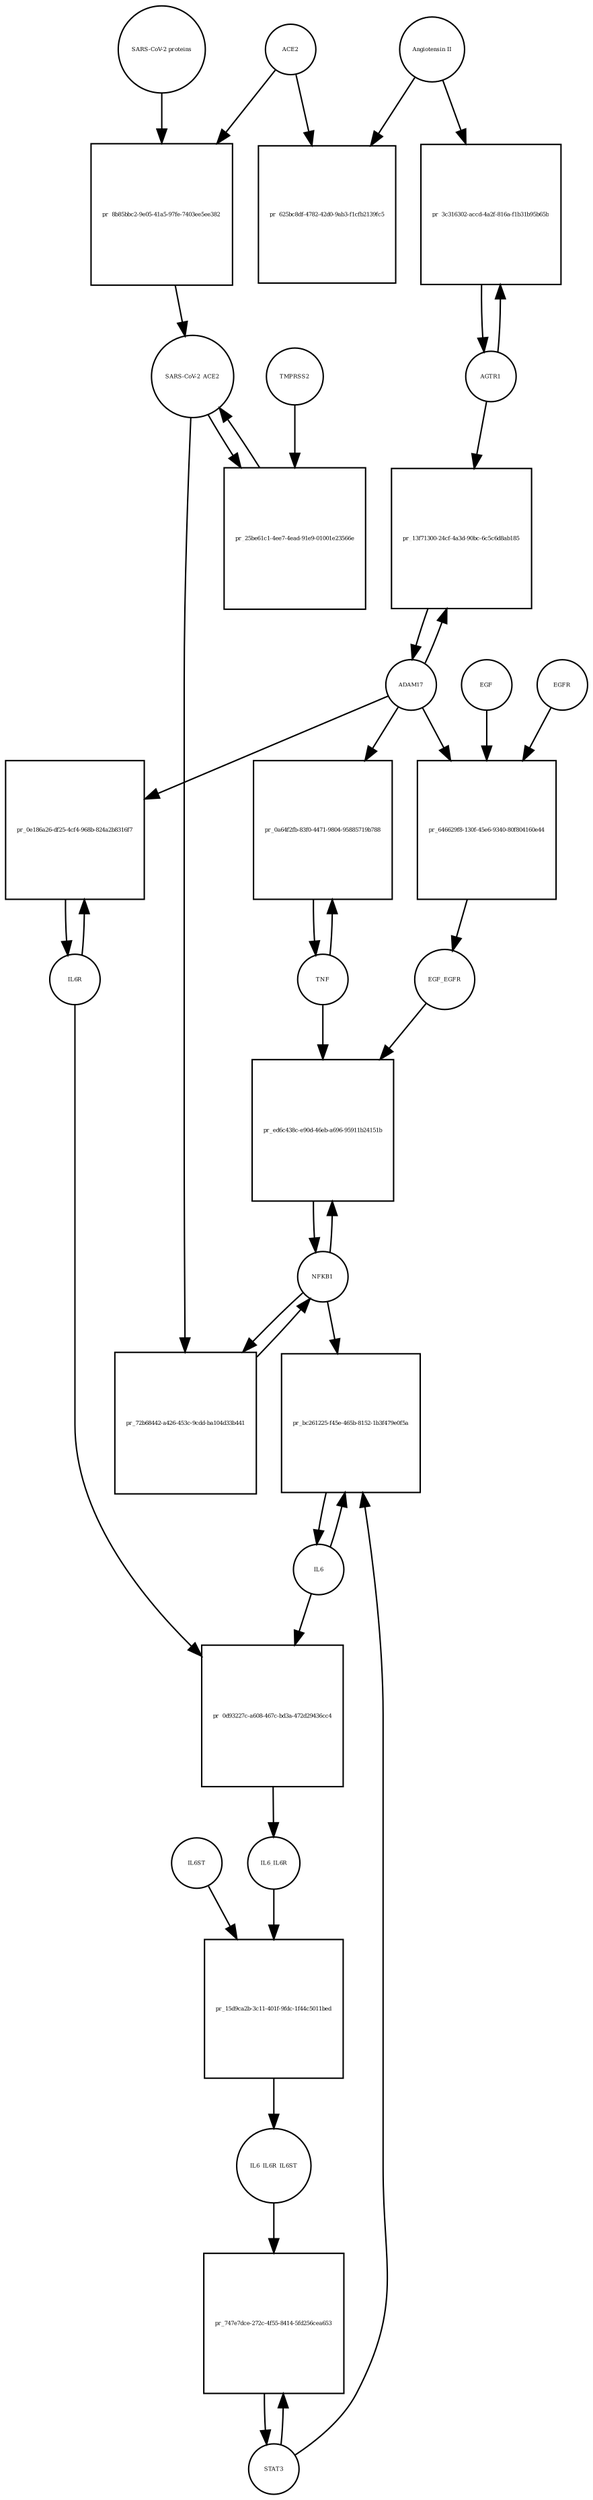 strict digraph  {
"Angiotensin II" [annotation="", bipartite=0, cls="simple chemical", fontsize=4, label="Angiotensin II", shape=circle];
"pr_625bc8df-4782-42d0-9ab3-f1cfb2139fc5" [annotation="", bipartite=1, cls=process, fontsize=4, label="pr_625bc8df-4782-42d0-9ab3-f1cfb2139fc5", shape=square];
ACE2 [annotation="", bipartite=0, cls=macromolecule, fontsize=4, label=ACE2, shape=circle];
"pr_8b85bbc2-9e05-41a5-97fe-7403ee5ee382" [annotation="", bipartite=1, cls=process, fontsize=4, label="pr_8b85bbc2-9e05-41a5-97fe-7403ee5ee382", shape=square];
"SARS-CoV-2_ACE2" [annotation="", bipartite=0, cls=complex, fontsize=4, label="SARS-CoV-2_ACE2", shape=circle];
"SARS-CoV-2 proteins" [annotation="", bipartite=0, cls=macromolecule, fontsize=4, label="SARS-CoV-2 proteins", shape=circle];
"pr_25be61c1-4ee7-4ead-91e9-01001e23566e" [annotation="", bipartite=1, cls=process, fontsize=4, label="pr_25be61c1-4ee7-4ead-91e9-01001e23566e", shape=square];
TMPRSS2 [annotation="", bipartite=0, cls=macromolecule, fontsize=4, label=TMPRSS2, shape=circle];
NFKB1 [annotation="", bipartite=0, cls=macromolecule, fontsize=4, label=NFKB1, shape=circle];
"pr_72b68442-a426-453c-9cdd-ba104d33b441" [annotation="", bipartite=1, cls=process, fontsize=4, label="pr_72b68442-a426-453c-9cdd-ba104d33b441", shape=square];
"pr_ed6c438c-e90d-46eb-a696-95911b24151b" [annotation="", bipartite=1, cls=process, fontsize=4, label="pr_ed6c438c-e90d-46eb-a696-95911b24151b", shape=square];
EGF_EGFR [annotation="", bipartite=0, cls=complex, fontsize=4, label=EGF_EGFR, shape=circle];
TNF [annotation="", bipartite=0, cls=macromolecule, fontsize=4, label=TNF, shape=circle];
AGTR1 [annotation="", bipartite=0, cls=macromolecule, fontsize=4, label=AGTR1, shape=circle];
"pr_3c316302-accd-4a2f-816a-f1b31b95b65b" [annotation="", bipartite=1, cls=process, fontsize=4, label="pr_3c316302-accd-4a2f-816a-f1b31b95b65b", shape=square];
ADAM17 [annotation="", bipartite=0, cls=macromolecule, fontsize=4, label=ADAM17, shape=circle];
"pr_13f71300-24cf-4a3d-90bc-6c5c6d8ab185" [annotation="", bipartite=1, cls=process, fontsize=4, label="pr_13f71300-24cf-4a3d-90bc-6c5c6d8ab185", shape=square];
IL6R [annotation="", bipartite=0, cls=macromolecule, fontsize=4, label=IL6R, shape=circle];
"pr_0e186a26-df25-4cf4-968b-824a2b8316f7" [annotation="", bipartite=1, cls=process, fontsize=4, label="pr_0e186a26-df25-4cf4-968b-824a2b8316f7", shape=square];
EGFR [annotation="", bipartite=0, cls=macromolecule, fontsize=4, label=EGFR, shape=circle];
"pr_646629f8-130f-45e6-9340-80f804160e44" [annotation="", bipartite=1, cls=process, fontsize=4, label="pr_646629f8-130f-45e6-9340-80f804160e44", shape=square];
EGF [annotation="", bipartite=0, cls=macromolecule, fontsize=4, label=EGF, shape=circle];
"pr_0a64f2fb-83f0-4471-9804-95885719b788" [annotation="", bipartite=1, cls=process, fontsize=4, label="pr_0a64f2fb-83f0-4471-9804-95885719b788", shape=square];
"pr_0d93227c-a608-467c-bd3a-472d29436cc4" [annotation="", bipartite=1, cls=process, fontsize=4, label="pr_0d93227c-a608-467c-bd3a-472d29436cc4", shape=square];
IL6_IL6R [annotation="", bipartite=0, cls=complex, fontsize=4, label=IL6_IL6R, shape=circle];
IL6 [annotation="", bipartite=0, cls=macromolecule, fontsize=4, label=IL6, shape=circle];
"pr_15d9ca2b-3c11-401f-9fdc-1f44c5011bed" [annotation="", bipartite=1, cls=process, fontsize=4, label="pr_15d9ca2b-3c11-401f-9fdc-1f44c5011bed", shape=square];
IL6_IL6R_IL6ST [annotation="", bipartite=0, cls=complex, fontsize=4, label=IL6_IL6R_IL6ST, shape=circle];
IL6ST [annotation="", bipartite=0, cls=macromolecule, fontsize=4, label=IL6ST, shape=circle];
STAT3 [annotation="", bipartite=0, cls=macromolecule, fontsize=4, label=STAT3, shape=circle];
"pr_747e7dce-272c-4f55-8414-5fd256cea653" [annotation="", bipartite=1, cls=process, fontsize=4, label="pr_747e7dce-272c-4f55-8414-5fd256cea653", shape=square];
"pr_bc261225-f45e-465b-8152-1b3f479e0f5a" [annotation="", bipartite=1, cls=process, fontsize=4, label="pr_bc261225-f45e-465b-8152-1b3f479e0f5a", shape=square];
"Angiotensin II" -> "pr_625bc8df-4782-42d0-9ab3-f1cfb2139fc5"  [annotation="", interaction_type=consumption];
"Angiotensin II" -> "pr_3c316302-accd-4a2f-816a-f1b31b95b65b"  [annotation="", interaction_type=catalysis];
ACE2 -> "pr_625bc8df-4782-42d0-9ab3-f1cfb2139fc5"  [annotation="", interaction_type=catalysis];
ACE2 -> "pr_8b85bbc2-9e05-41a5-97fe-7403ee5ee382"  [annotation="", interaction_type=consumption];
"pr_8b85bbc2-9e05-41a5-97fe-7403ee5ee382" -> "SARS-CoV-2_ACE2"  [annotation="", interaction_type=production];
"SARS-CoV-2_ACE2" -> "pr_25be61c1-4ee7-4ead-91e9-01001e23566e"  [annotation="", interaction_type=consumption];
"SARS-CoV-2_ACE2" -> "pr_72b68442-a426-453c-9cdd-ba104d33b441"  [annotation="", interaction_type=stimulation];
"SARS-CoV-2 proteins" -> "pr_8b85bbc2-9e05-41a5-97fe-7403ee5ee382"  [annotation="", interaction_type=consumption];
"pr_25be61c1-4ee7-4ead-91e9-01001e23566e" -> "SARS-CoV-2_ACE2"  [annotation="", interaction_type=production];
TMPRSS2 -> "pr_25be61c1-4ee7-4ead-91e9-01001e23566e"  [annotation="", interaction_type=consumption];
NFKB1 -> "pr_72b68442-a426-453c-9cdd-ba104d33b441"  [annotation="", interaction_type=consumption];
NFKB1 -> "pr_ed6c438c-e90d-46eb-a696-95911b24151b"  [annotation="", interaction_type=consumption];
NFKB1 -> "pr_bc261225-f45e-465b-8152-1b3f479e0f5a"  [annotation="", interaction_type=stimulation];
"pr_72b68442-a426-453c-9cdd-ba104d33b441" -> NFKB1  [annotation="", interaction_type=production];
"pr_ed6c438c-e90d-46eb-a696-95911b24151b" -> NFKB1  [annotation="", interaction_type=production];
EGF_EGFR -> "pr_ed6c438c-e90d-46eb-a696-95911b24151b"  [annotation="", interaction_type=stimulation];
TNF -> "pr_ed6c438c-e90d-46eb-a696-95911b24151b"  [annotation="", interaction_type=stimulation];
TNF -> "pr_0a64f2fb-83f0-4471-9804-95885719b788"  [annotation="", interaction_type=consumption];
AGTR1 -> "pr_3c316302-accd-4a2f-816a-f1b31b95b65b"  [annotation="", interaction_type=consumption];
AGTR1 -> "pr_13f71300-24cf-4a3d-90bc-6c5c6d8ab185"  [annotation="", interaction_type=catalysis];
"pr_3c316302-accd-4a2f-816a-f1b31b95b65b" -> AGTR1  [annotation="", interaction_type=production];
ADAM17 -> "pr_13f71300-24cf-4a3d-90bc-6c5c6d8ab185"  [annotation="", interaction_type=consumption];
ADAM17 -> "pr_0e186a26-df25-4cf4-968b-824a2b8316f7"  [annotation="", interaction_type=catalysis];
ADAM17 -> "pr_646629f8-130f-45e6-9340-80f804160e44"  [annotation="", interaction_type=stimulation];
ADAM17 -> "pr_0a64f2fb-83f0-4471-9804-95885719b788"  [annotation="", interaction_type=catalysis];
"pr_13f71300-24cf-4a3d-90bc-6c5c6d8ab185" -> ADAM17  [annotation="", interaction_type=production];
IL6R -> "pr_0e186a26-df25-4cf4-968b-824a2b8316f7"  [annotation="", interaction_type=consumption];
IL6R -> "pr_0d93227c-a608-467c-bd3a-472d29436cc4"  [annotation="", interaction_type=consumption];
"pr_0e186a26-df25-4cf4-968b-824a2b8316f7" -> IL6R  [annotation="", interaction_type=production];
EGFR -> "pr_646629f8-130f-45e6-9340-80f804160e44"  [annotation="", interaction_type=consumption];
"pr_646629f8-130f-45e6-9340-80f804160e44" -> EGF_EGFR  [annotation="", interaction_type=production];
EGF -> "pr_646629f8-130f-45e6-9340-80f804160e44"  [annotation="", interaction_type=consumption];
"pr_0a64f2fb-83f0-4471-9804-95885719b788" -> TNF  [annotation="", interaction_type=production];
"pr_0d93227c-a608-467c-bd3a-472d29436cc4" -> IL6_IL6R  [annotation="", interaction_type=production];
IL6_IL6R -> "pr_15d9ca2b-3c11-401f-9fdc-1f44c5011bed"  [annotation="", interaction_type=consumption];
IL6 -> "pr_0d93227c-a608-467c-bd3a-472d29436cc4"  [annotation="", interaction_type=consumption];
IL6 -> "pr_bc261225-f45e-465b-8152-1b3f479e0f5a"  [annotation="", interaction_type=consumption];
"pr_15d9ca2b-3c11-401f-9fdc-1f44c5011bed" -> IL6_IL6R_IL6ST  [annotation="", interaction_type=production];
IL6_IL6R_IL6ST -> "pr_747e7dce-272c-4f55-8414-5fd256cea653"  [annotation="", interaction_type=catalysis];
IL6ST -> "pr_15d9ca2b-3c11-401f-9fdc-1f44c5011bed"  [annotation="", interaction_type=consumption];
STAT3 -> "pr_747e7dce-272c-4f55-8414-5fd256cea653"  [annotation="", interaction_type=consumption];
STAT3 -> "pr_bc261225-f45e-465b-8152-1b3f479e0f5a"  [annotation="", interaction_type=stimulation];
"pr_747e7dce-272c-4f55-8414-5fd256cea653" -> STAT3  [annotation="", interaction_type=production];
"pr_bc261225-f45e-465b-8152-1b3f479e0f5a" -> IL6  [annotation="", interaction_type=production];
}
